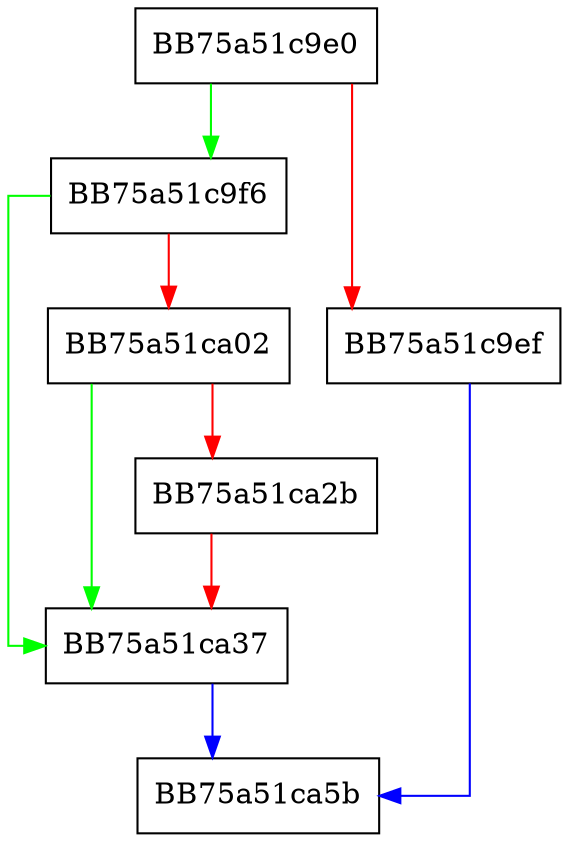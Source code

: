 digraph dyn_sdn_push {
  node [shape="box"];
  graph [splines=ortho];
  BB75a51c9e0 -> BB75a51c9f6 [color="green"];
  BB75a51c9e0 -> BB75a51c9ef [color="red"];
  BB75a51c9ef -> BB75a51ca5b [color="blue"];
  BB75a51c9f6 -> BB75a51ca37 [color="green"];
  BB75a51c9f6 -> BB75a51ca02 [color="red"];
  BB75a51ca02 -> BB75a51ca37 [color="green"];
  BB75a51ca02 -> BB75a51ca2b [color="red"];
  BB75a51ca2b -> BB75a51ca37 [color="red"];
  BB75a51ca37 -> BB75a51ca5b [color="blue"];
}
